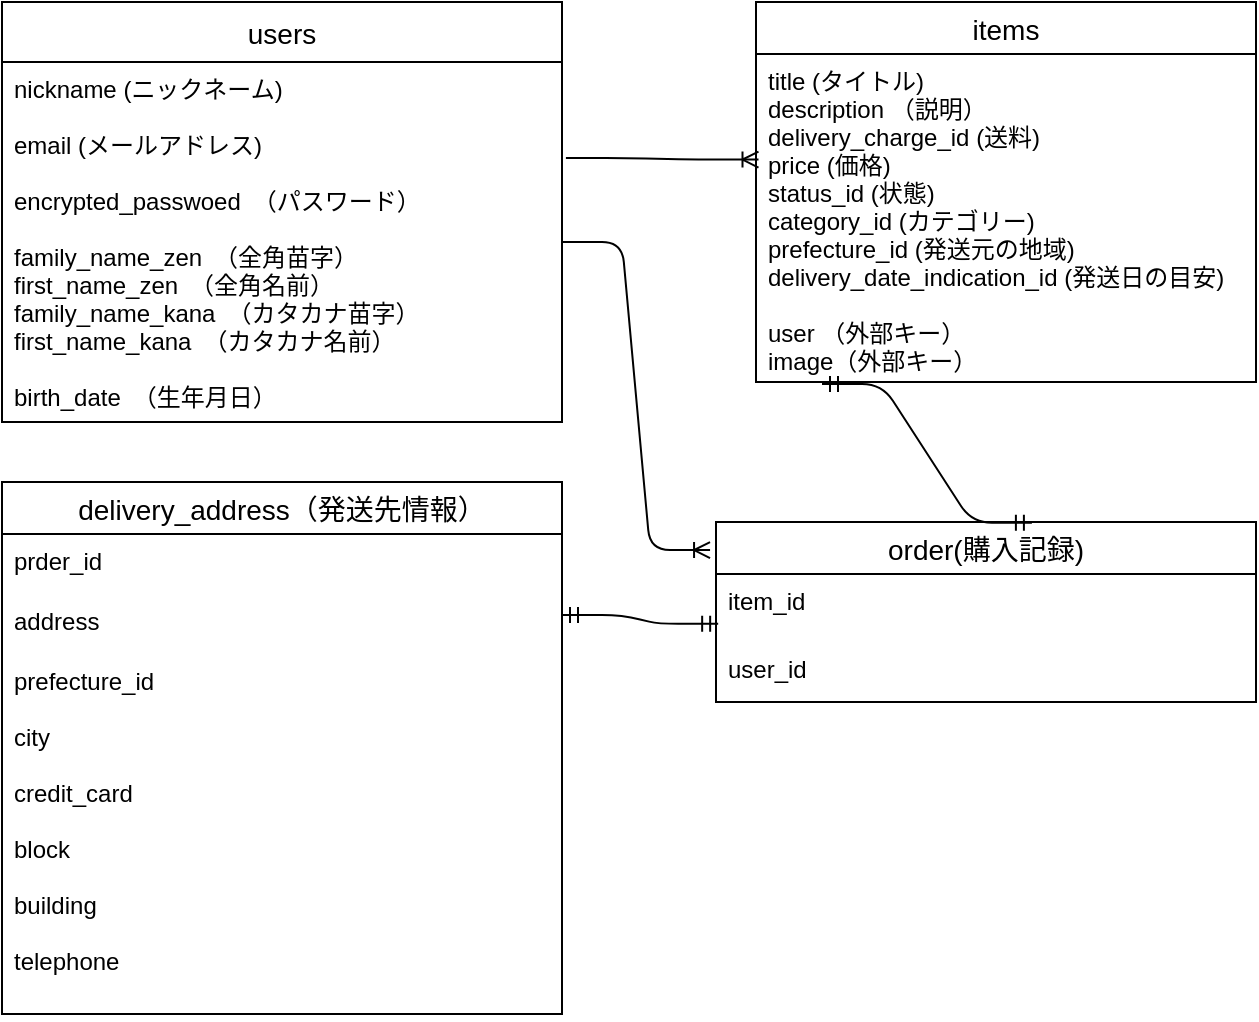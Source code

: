 <mxfile>
    <diagram id="otBJUp34ibwrA_alPuJD" name="ページ1">
        <mxGraphModel dx="1325" dy="717" grid="1" gridSize="10" guides="1" tooltips="1" connect="1" arrows="1" fold="1" page="1" pageScale="1" pageWidth="827" pageHeight="1169" math="0" shadow="0">
            <root>
                <mxCell id="0"/>
                <mxCell id="1" parent="0"/>
                <mxCell id="4" value="users" style="swimlane;fontStyle=0;childLayout=stackLayout;horizontal=1;startSize=30;horizontalStack=0;resizeParent=1;resizeParentMax=0;resizeLast=0;collapsible=1;marginBottom=0;align=center;fontSize=14;" parent="1" vertex="1">
                    <mxGeometry x="200" y="480" width="280" height="210" as="geometry"/>
                </mxCell>
                <mxCell id="6" value="nickname (ニックネーム)&#10;&#10;email (メールアドレス)&#10;&#10;encrypted_passwoed　（パスワード）&#10;&#10;family_name_zen　（全角苗字）&#10;first_name_zen　（全角名前）&#10;family_name_kana　（カタカナ苗字）&#10;first_name_kana　（カタカナ名前）&#10;&#10;birth_date　（生年月日）&#10;&#10;" style="text;strokeColor=none;fillColor=none;spacingLeft=4;spacingRight=4;overflow=hidden;rotatable=0;points=[[0,0.5],[1,0.5]];portConstraint=eastwest;fontSize=12;" parent="4" vertex="1">
                    <mxGeometry y="30" width="280" height="180" as="geometry"/>
                </mxCell>
                <mxCell id="8" value="items" style="swimlane;fontStyle=0;childLayout=stackLayout;horizontal=1;startSize=26;horizontalStack=0;resizeParent=1;resizeParentMax=0;resizeLast=0;collapsible=1;marginBottom=0;align=center;fontSize=14;" parent="1" vertex="1">
                    <mxGeometry x="577" y="480" width="250" height="190" as="geometry"/>
                </mxCell>
                <mxCell id="11" value="title (タイトル)&#10;description （説明）&#10;delivery_charge_id (送料)&#10;price (価格)&#10;status_id (状態)&#10;category_id (カテゴリー)&#10;prefecture_id (発送元の地域)&#10;delivery_date_indication_id (発送日の目安)&#10;&#10;user （外部キー）&#10;image（外部キー）" style="text;strokeColor=none;fillColor=none;spacingLeft=4;spacingRight=4;overflow=hidden;rotatable=0;points=[[0,0.5],[1,0.5]];portConstraint=eastwest;fontSize=12;strokeWidth=1;" parent="8" vertex="1">
                    <mxGeometry y="26" width="250" height="164" as="geometry"/>
                </mxCell>
                <mxCell id="13" value="order(購入記録)" style="swimlane;fontStyle=0;childLayout=stackLayout;horizontal=1;startSize=26;horizontalStack=0;resizeParent=1;resizeParentMax=0;resizeLast=0;collapsible=1;marginBottom=0;align=center;fontSize=14;strokeWidth=1;" parent="1" vertex="1">
                    <mxGeometry x="557" y="740" width="270" height="90" as="geometry"/>
                </mxCell>
                <mxCell id="15" value="item_id" style="text;strokeColor=none;fillColor=none;spacingLeft=4;spacingRight=4;overflow=hidden;rotatable=0;points=[[0,0.5],[1,0.5]];portConstraint=eastwest;fontSize=12;" parent="13" vertex="1">
                    <mxGeometry y="26" width="270" height="34" as="geometry"/>
                </mxCell>
                <mxCell id="14" value="user_id" style="text;strokeColor=none;fillColor=none;spacingLeft=4;spacingRight=4;overflow=hidden;rotatable=0;points=[[0,0.5],[1,0.5]];portConstraint=eastwest;fontSize=12;" parent="13" vertex="1">
                    <mxGeometry y="60" width="270" height="30" as="geometry"/>
                </mxCell>
                <mxCell id="21" value="delivery_address（発送先情報）" style="swimlane;fontStyle=0;childLayout=stackLayout;horizontal=1;startSize=26;horizontalStack=0;resizeParent=1;resizeParentMax=0;resizeLast=0;collapsible=1;marginBottom=0;align=center;fontSize=14;" parent="1" vertex="1">
                    <mxGeometry x="200" y="720" width="280" height="266" as="geometry"/>
                </mxCell>
                <mxCell id="22" value="prder_id&#10;" style="text;strokeColor=none;fillColor=none;spacingLeft=4;spacingRight=4;overflow=hidden;rotatable=0;points=[[0,0.5],[1,0.5]];portConstraint=eastwest;fontSize=12;" parent="21" vertex="1">
                    <mxGeometry y="26" width="280" height="30" as="geometry"/>
                </mxCell>
                <mxCell id="23" value="address" style="text;strokeColor=none;fillColor=none;spacingLeft=4;spacingRight=4;overflow=hidden;rotatable=0;points=[[0,0.5],[1,0.5]];portConstraint=eastwest;fontSize=12;" vertex="1" parent="21">
                    <mxGeometry y="56" width="280" height="30" as="geometry"/>
                </mxCell>
                <mxCell id="24" value="prefecture_id&#10;&#10;city&#10;&#10;credit_card&#10;&#10;block&#10;&#10;building&#10;&#10;telephone" style="text;strokeColor=none;fillColor=none;spacingLeft=4;spacingRight=4;overflow=hidden;rotatable=0;points=[[0,0.5],[1,0.5]];portConstraint=eastwest;fontSize=12;" parent="21" vertex="1">
                    <mxGeometry y="86" width="280" height="180" as="geometry"/>
                </mxCell>
                <mxCell id="28" value="" style="edgeStyle=entityRelationEdgeStyle;fontSize=12;html=1;endArrow=ERoneToMany;exitX=1.007;exitY=0.267;exitDx=0;exitDy=0;exitPerimeter=0;entryX=0.005;entryY=0.322;entryDx=0;entryDy=0;entryPerimeter=0;" parent="1" source="6" target="11" edge="1">
                    <mxGeometry width="100" height="100" relative="1" as="geometry">
                        <mxPoint x="490" y="730" as="sourcePoint"/>
                        <mxPoint x="590" y="630" as="targetPoint"/>
                    </mxGeometry>
                </mxCell>
                <mxCell id="33" value="" style="edgeStyle=entityRelationEdgeStyle;fontSize=12;html=1;endArrow=ERmandOne;startArrow=ERmandOne;entryX=0.585;entryY=0.004;entryDx=0;entryDy=0;entryPerimeter=0;" parent="1" target="13" edge="1">
                    <mxGeometry width="100" height="100" relative="1" as="geometry">
                        <mxPoint x="610" y="671" as="sourcePoint"/>
                        <mxPoint x="620" y="740" as="targetPoint"/>
                    </mxGeometry>
                </mxCell>
                <mxCell id="37" value="" style="edgeStyle=entityRelationEdgeStyle;fontSize=12;html=1;endArrow=ERoneToMany;exitX=1;exitY=0.5;exitDx=0;exitDy=0;entryX=-0.011;entryY=0.156;entryDx=0;entryDy=0;entryPerimeter=0;" parent="1" source="6" target="13" edge="1">
                    <mxGeometry width="100" height="100" relative="1" as="geometry">
                        <mxPoint x="510" y="840" as="sourcePoint"/>
                        <mxPoint x="600" y="600" as="targetPoint"/>
                    </mxGeometry>
                </mxCell>
                <mxCell id="38" value="" style="edgeStyle=entityRelationEdgeStyle;fontSize=12;html=1;endArrow=ERmandOne;startArrow=ERmandOne;exitX=1;exitY=0.25;exitDx=0;exitDy=0;entryX=0.004;entryY=0.733;entryDx=0;entryDy=0;entryPerimeter=0;" parent="1" source="21" target="15" edge="1">
                    <mxGeometry width="100" height="100" relative="1" as="geometry">
                        <mxPoint x="510" y="840" as="sourcePoint"/>
                        <mxPoint x="610" y="740" as="targetPoint"/>
                    </mxGeometry>
                </mxCell>
            </root>
        </mxGraphModel>
    </diagram>
</mxfile>